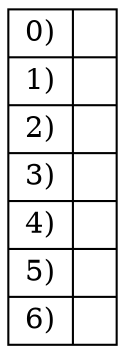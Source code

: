 digraph Pila { 
   rankdir=LR;
   node [shape=record,width=.1,height=.1];
   N0 [label = "{0)|<fl0>} |{1)|<fl1>} |{2)|<fl2>} |{3)|<fl3>} |{4)|<fl4>} |{5)|<fl5>} |{6)|<fl6>} "];
}